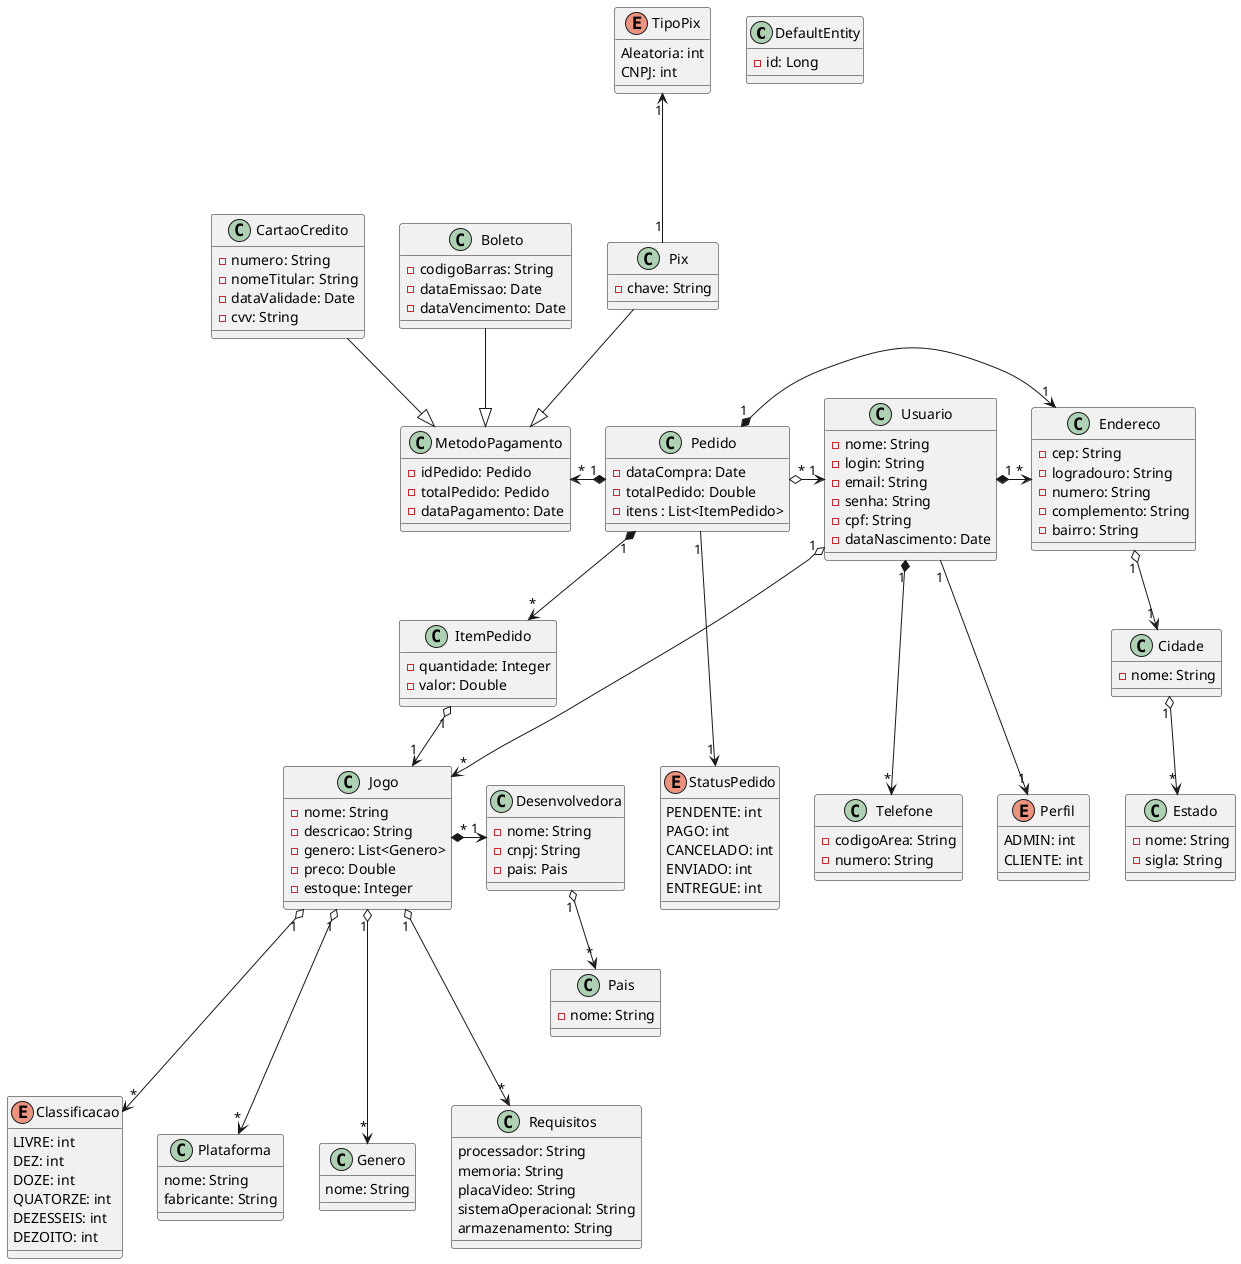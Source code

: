 @startuml Uml

class DefaultEntity{
    - id: Long
}

class Usuario{
    - nome: String
    - login: String
    - email: String
    - senha: String
    - cpf: String
    - dataNascimento: Date
}

class CartaoCredito{
    - numero: String
    - nomeTitular: String
    - dataValidade: Date
    - cvv: String
}

class MetodoPagamento{
    - idPedido: Pedido
    - totalPedido: Pedido
    - dataPagamento: Date
}


class Telefone{
    - codigoArea: String
    - numero: String
}

class Jogo{
    - nome: String
    - descricao: String
    - genero: List<Genero>
    - preco: Double
    - estoque: Integer
}

class Boleto{
    - codigoBarras: String
    - dataEmissao: Date
    - dataVencimento: Date
}

class Pix{
    - chave: String
}

class Endereco{
    - cep: String
    - logradouro: String
    - numero: String
    - complemento: String
    - bairro: String
}

class Cidade{
    - nome: String
}

class Estado{
    - nome: String
    - sigla: String
}

class Pedido{
    - dataCompra: Date
    - totalPedido: Double
    - itens : List<ItemPedido>
}

class ItemPedido{
    - quantidade: Integer
    - valor: Double

}

class Pais{
    - nome: String
}

class Desenvolvedora{
    - nome: String
    - cnpj: String
    - pais: Pais
}


class Plataforma{
    nome: String
    fabricante: String
}

class Genero{
    nome: String
}

class Requisitos{
    processador: String
    memoria: String
    placaVideo: String
    sistemaOperacional: String
    armazenamento: String
}

Enum StatusPedido{
    PENDENTE: int
    PAGO: int
    CANCELADO: int
    ENVIADO: int
    ENTREGUE: int
}

Enum Classificacao{
    LIVRE: int
    DEZ: int
    DOZE: int
    QUATORZE: int
    DEZESSEIS: int
    DEZOITO: int
}

Enum TipoPix{
    Aleatoria: int
    CNPJ: int
}

Enum Perfil{
    ADMIN: int
    CLIENTE: int
}



Usuario "1" *--down-> "*" Telefone
Usuario "1" *--right-> "*" Endereco
Usuario "1" o--down-> "*" Jogo
Usuario "1" --down-> "1" Perfil

Pedido "*" o--right-> "1" Usuario
Pedido "1" *--right->"*" ItemPedido
Pedido "1" --down-> "1" StatusPedido
Pedido "1" *--right-> "1" Endereco
Pedido "1" *--left-> "*" MetodoPagamento

ItemPedido "1" o--> "1" Jogo

Jogo "*" *--right-> "1" Desenvolvedora
Jogo "1" o--down-> "*" Genero
Jogo "1" o--down-> "*" Classificacao
Jogo "1" o--down-> "*" Plataforma
Jogo "1" o--down-> "*" Requisitos
Endereco "1" o--> "1" Cidade
Cidade "1" o--> "*" Estado

Desenvolvedora "1" o--> "*" Pais

Pix "1" --up-> "1" TipoPix
Boleto --|> MetodoPagamento
Pix --|> MetodoPagamento
CartaoCredito --|> MetodoPagamento


@enduml